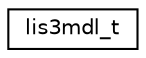 digraph "Graphical Class Hierarchy"
{
 // LATEX_PDF_SIZE
  edge [fontname="Helvetica",fontsize="10",labelfontname="Helvetica",labelfontsize="10"];
  node [fontname="Helvetica",fontsize="10",shape=record];
  rankdir="LR";
  Node0 [label="lis3mdl_t",height=0.2,width=0.4,color="black", fillcolor="white", style="filled",URL="$structlis3mdl__t.html",tooltip="Device descriptor for LIS3MDL sensor."];
}
